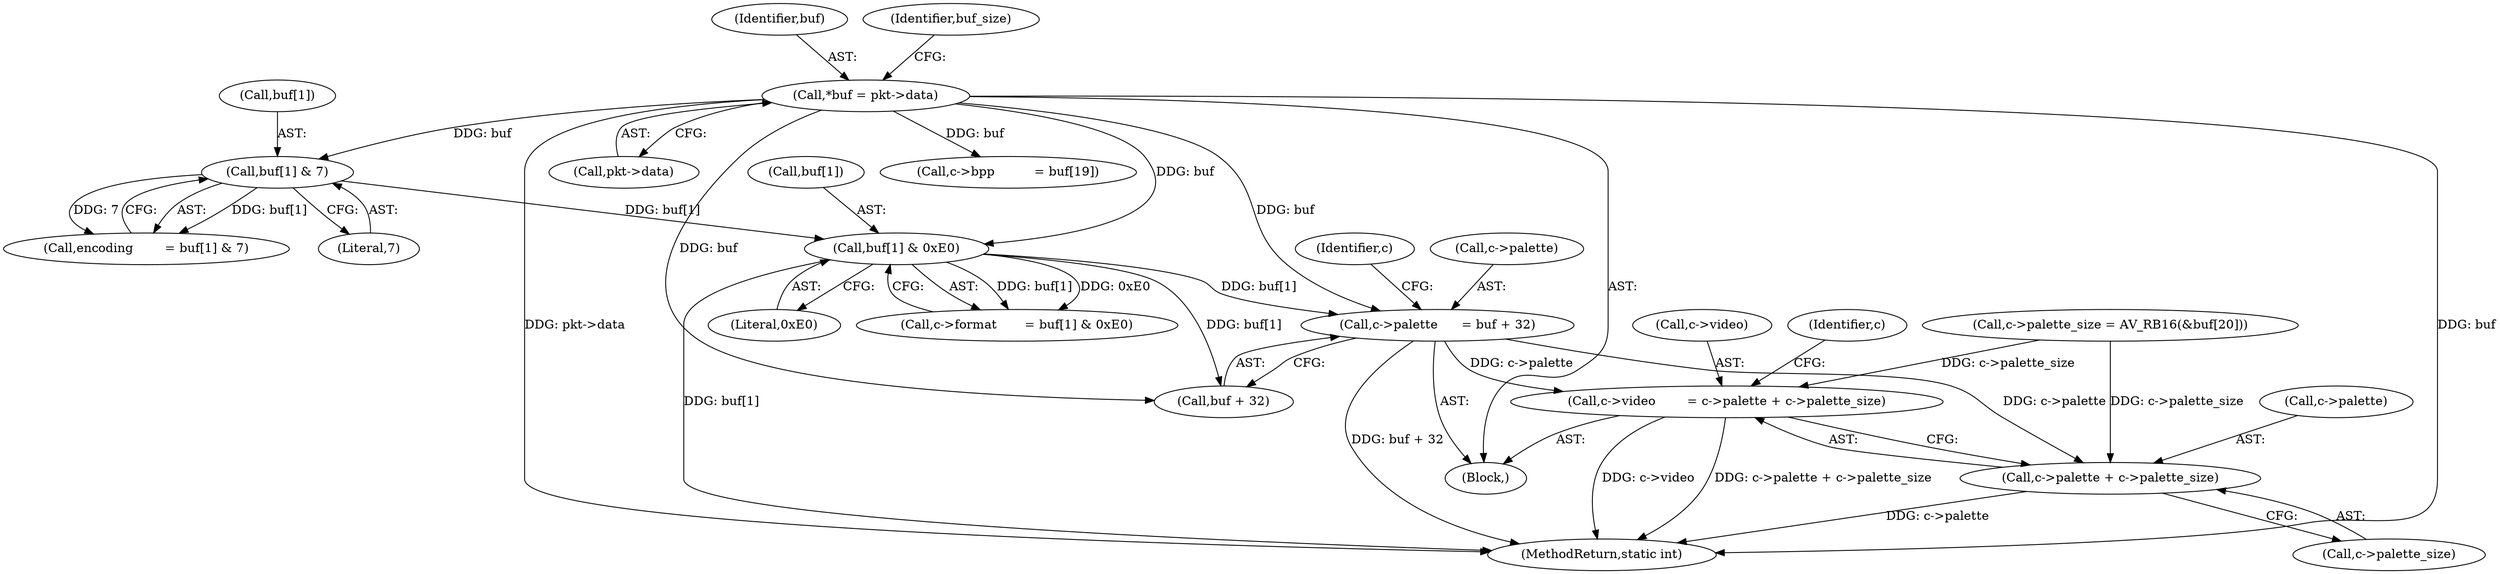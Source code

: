digraph "0_FFmpeg_e1b60aad77c27ed5d4dfc11e5e6a05a38c70489d@pointer" {
"1000184" [label="(Call,c->palette      = buf + 32)"];
"1000149" [label="(Call,buf[1] & 0xE0)"];
"1000140" [label="(Call,buf[1] & 7)"];
"1000127" [label="(Call,*buf = pkt->data)"];
"1000191" [label="(Call,c->video        = c->palette + c->palette_size)"];
"1000195" [label="(Call,c->palette + c->palette_size)"];
"1000175" [label="(Call,c->palette_size = AV_RB16(&buf[20]))"];
"1000188" [label="(Call,buf + 32)"];
"1000184" [label="(Call,c->palette      = buf + 32)"];
"1000127" [label="(Call,*buf = pkt->data)"];
"1000153" [label="(Literal,0xE0)"];
"1000145" [label="(Call,c->format       = buf[1] & 0xE0)"];
"1000129" [label="(Call,pkt->data)"];
"1000192" [label="(Call,c->video)"];
"1000141" [label="(Call,buf[1])"];
"1000138" [label="(Call,encoding        = buf[1] & 7)"];
"1000128" [label="(Identifier,buf)"];
"1000195" [label="(Call,c->palette + c->palette_size)"];
"1000140" [label="(Call,buf[1] & 7)"];
"1000105" [label="(Block,)"];
"1000199" [label="(Call,c->palette_size)"];
"1000191" [label="(Call,c->video        = c->palette + c->palette_size)"];
"1000168" [label="(Call,c->bpp          = buf[19])"];
"1000508" [label="(MethodReturn,static int)"];
"1000144" [label="(Literal,7)"];
"1000150" [label="(Call,buf[1])"];
"1000193" [label="(Identifier,c)"];
"1000185" [label="(Call,c->palette)"];
"1000149" [label="(Call,buf[1] & 0xE0)"];
"1000196" [label="(Call,c->palette)"];
"1000204" [label="(Identifier,c)"];
"1000134" [label="(Identifier,buf_size)"];
"1000184" -> "1000105"  [label="AST: "];
"1000184" -> "1000188"  [label="CFG: "];
"1000185" -> "1000184"  [label="AST: "];
"1000188" -> "1000184"  [label="AST: "];
"1000193" -> "1000184"  [label="CFG: "];
"1000184" -> "1000508"  [label="DDG: buf + 32"];
"1000149" -> "1000184"  [label="DDG: buf[1]"];
"1000127" -> "1000184"  [label="DDG: buf"];
"1000184" -> "1000191"  [label="DDG: c->palette"];
"1000184" -> "1000195"  [label="DDG: c->palette"];
"1000149" -> "1000145"  [label="AST: "];
"1000149" -> "1000153"  [label="CFG: "];
"1000150" -> "1000149"  [label="AST: "];
"1000153" -> "1000149"  [label="AST: "];
"1000145" -> "1000149"  [label="CFG: "];
"1000149" -> "1000508"  [label="DDG: buf[1]"];
"1000149" -> "1000145"  [label="DDG: buf[1]"];
"1000149" -> "1000145"  [label="DDG: 0xE0"];
"1000140" -> "1000149"  [label="DDG: buf[1]"];
"1000127" -> "1000149"  [label="DDG: buf"];
"1000149" -> "1000188"  [label="DDG: buf[1]"];
"1000140" -> "1000138"  [label="AST: "];
"1000140" -> "1000144"  [label="CFG: "];
"1000141" -> "1000140"  [label="AST: "];
"1000144" -> "1000140"  [label="AST: "];
"1000138" -> "1000140"  [label="CFG: "];
"1000140" -> "1000138"  [label="DDG: buf[1]"];
"1000140" -> "1000138"  [label="DDG: 7"];
"1000127" -> "1000140"  [label="DDG: buf"];
"1000127" -> "1000105"  [label="AST: "];
"1000127" -> "1000129"  [label="CFG: "];
"1000128" -> "1000127"  [label="AST: "];
"1000129" -> "1000127"  [label="AST: "];
"1000134" -> "1000127"  [label="CFG: "];
"1000127" -> "1000508"  [label="DDG: pkt->data"];
"1000127" -> "1000508"  [label="DDG: buf"];
"1000127" -> "1000168"  [label="DDG: buf"];
"1000127" -> "1000188"  [label="DDG: buf"];
"1000191" -> "1000105"  [label="AST: "];
"1000191" -> "1000195"  [label="CFG: "];
"1000192" -> "1000191"  [label="AST: "];
"1000195" -> "1000191"  [label="AST: "];
"1000204" -> "1000191"  [label="CFG: "];
"1000191" -> "1000508"  [label="DDG: c->palette + c->palette_size"];
"1000191" -> "1000508"  [label="DDG: c->video"];
"1000175" -> "1000191"  [label="DDG: c->palette_size"];
"1000195" -> "1000199"  [label="CFG: "];
"1000196" -> "1000195"  [label="AST: "];
"1000199" -> "1000195"  [label="AST: "];
"1000195" -> "1000508"  [label="DDG: c->palette"];
"1000175" -> "1000195"  [label="DDG: c->palette_size"];
}
